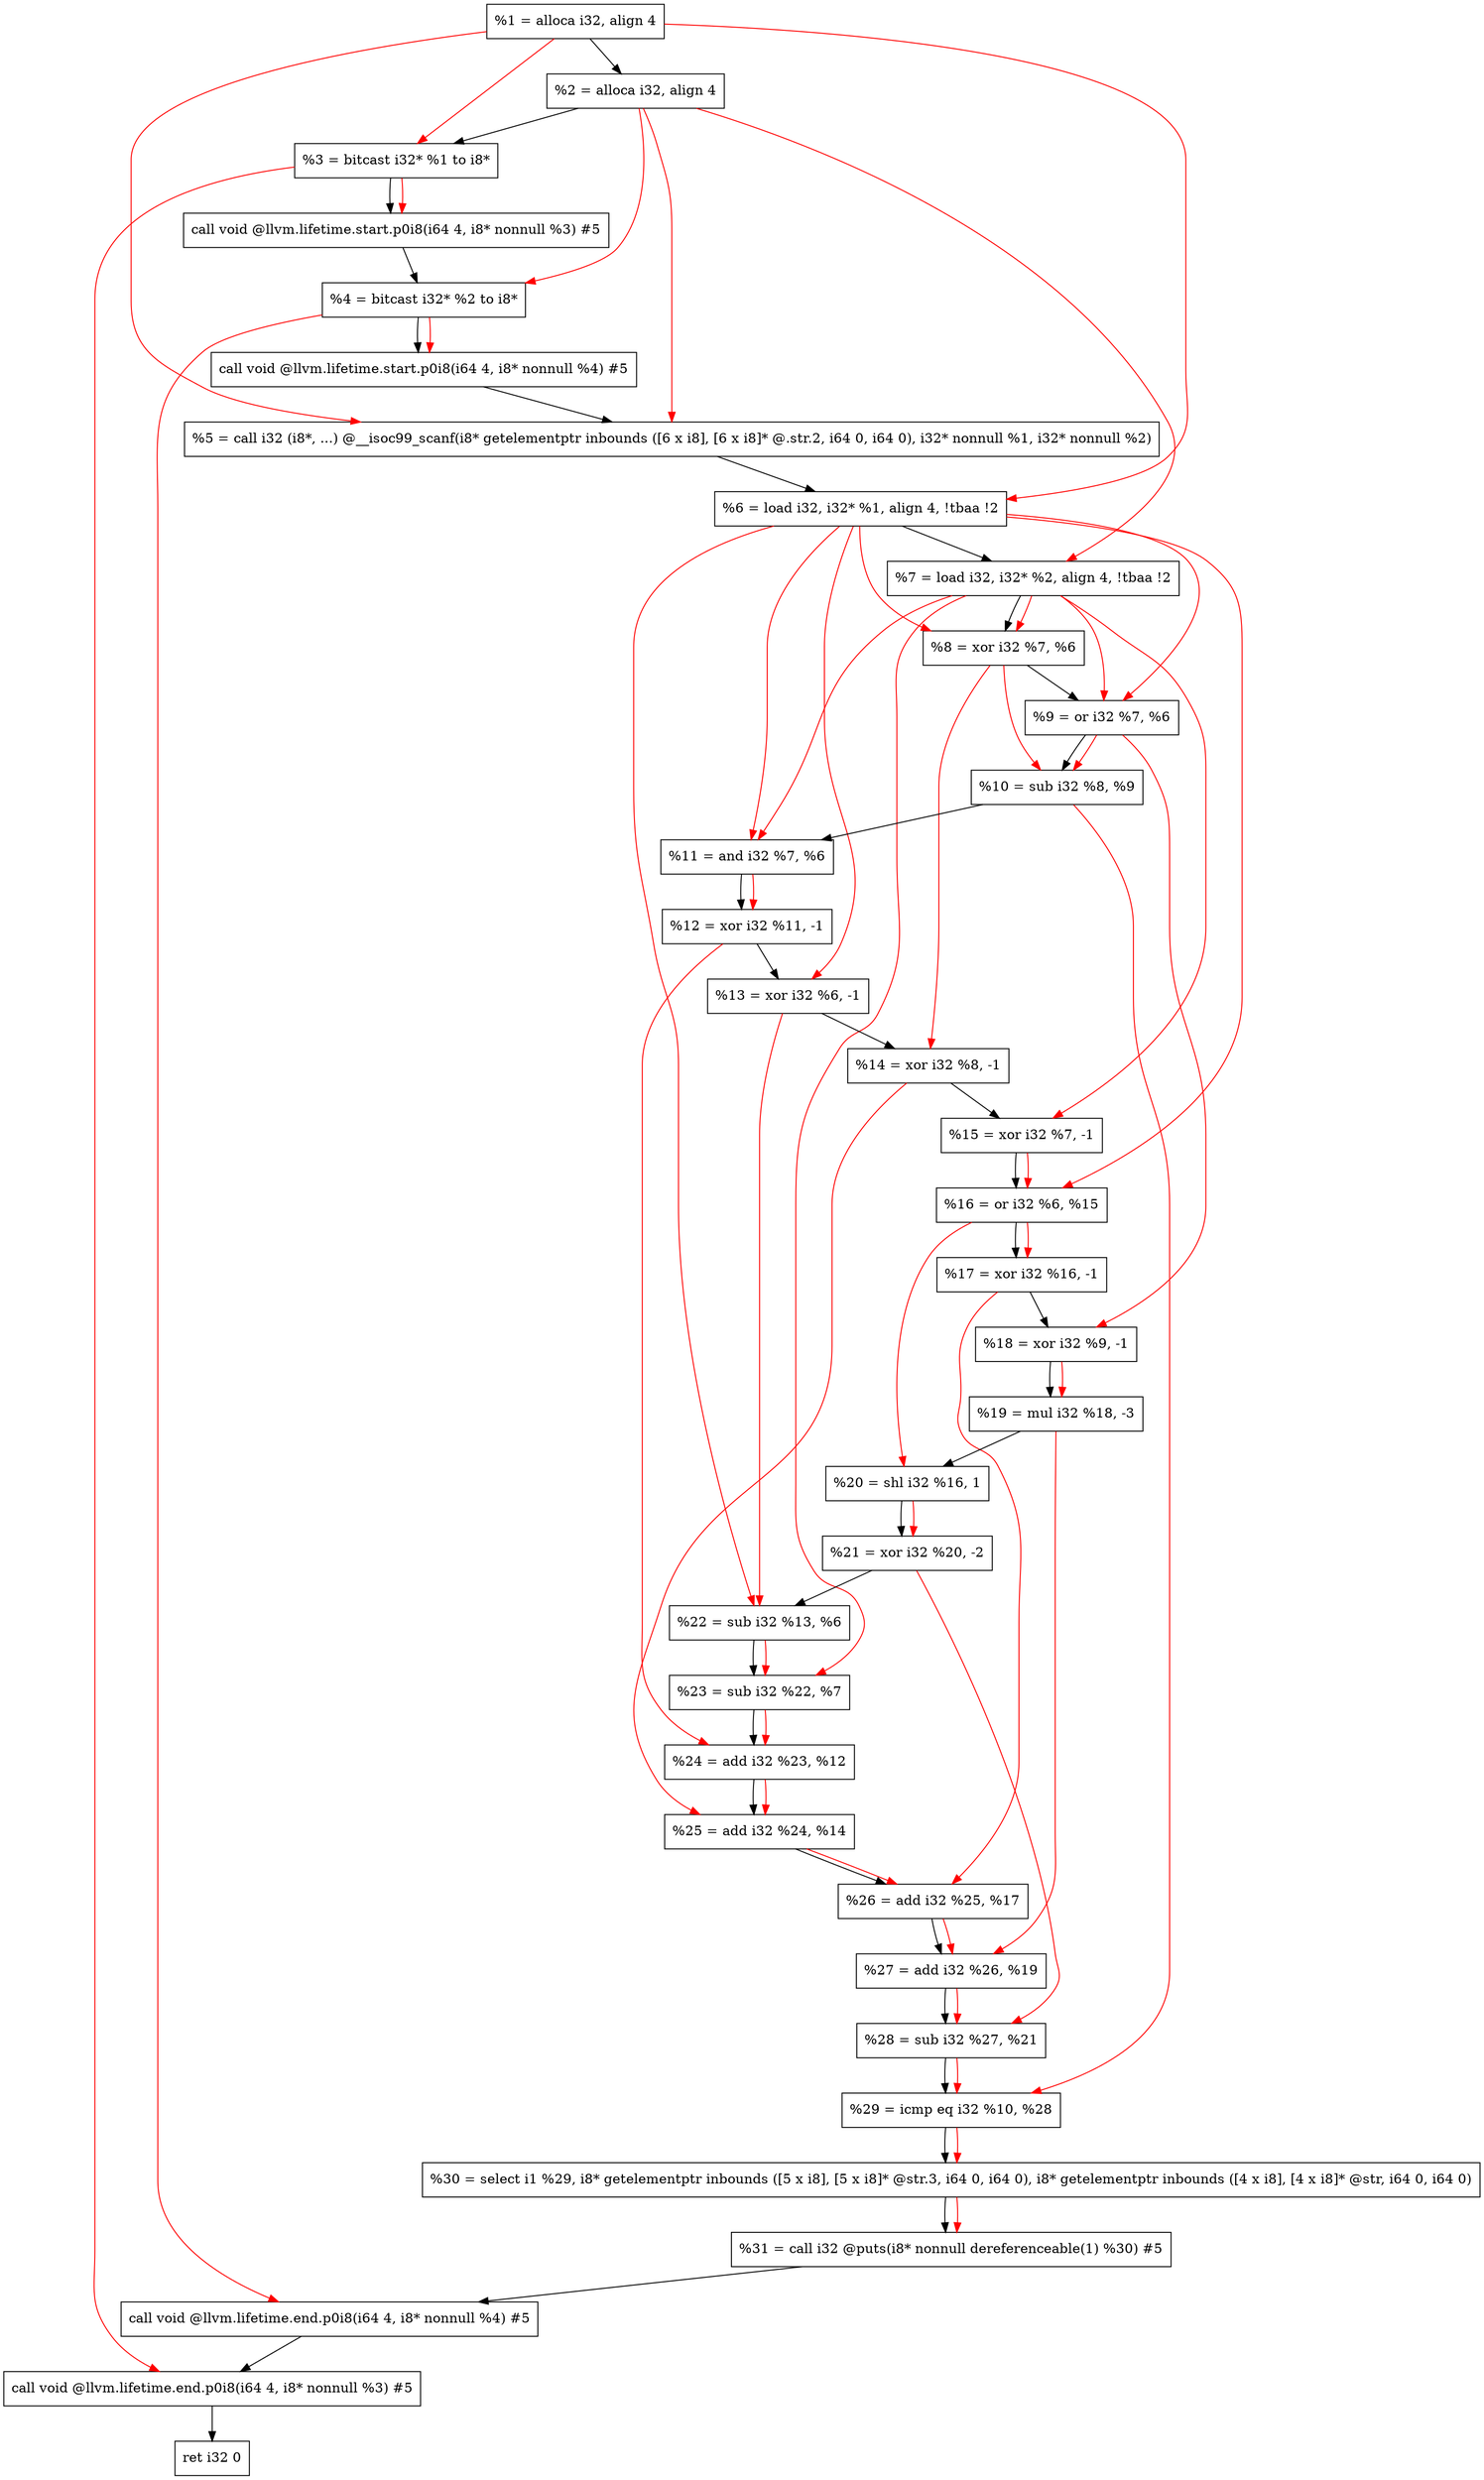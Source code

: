 digraph "DFG for'main' function" {
	Node0x1a3fbb8[shape=record, label="  %1 = alloca i32, align 4"];
	Node0x1a3fc38[shape=record, label="  %2 = alloca i32, align 4"];
	Node0x1a3fcc8[shape=record, label="  %3 = bitcast i32* %1 to i8*"];
	Node0x1a40128[shape=record, label="  call void @llvm.lifetime.start.p0i8(i64 4, i8* nonnull %3) #5"];
	Node0x1a40208[shape=record, label="  %4 = bitcast i32* %2 to i8*"];
	Node0x1a40328[shape=record, label="  call void @llvm.lifetime.start.p0i8(i64 4, i8* nonnull %4) #5"];
	Node0x1a40560[shape=record, label="  %5 = call i32 (i8*, ...) @__isoc99_scanf(i8* getelementptr inbounds ([6 x i8], [6 x i8]* @.str.2, i64 0, i64 0), i32* nonnull %1, i32* nonnull %2)"];
	Node0x1a40618[shape=record, label="  %6 = load i32, i32* %1, align 4, !tbaa !2"];
	Node0x1a41588[shape=record, label="  %7 = load i32, i32* %2, align 4, !tbaa !2"];
	Node0x1a41c10[shape=record, label="  %8 = xor i32 %7, %6"];
	Node0x1a41c80[shape=record, label="  %9 = or i32 %7, %6"];
	Node0x1a41cf0[shape=record, label="  %10 = sub i32 %8, %9"];
	Node0x1a41d60[shape=record, label="  %11 = and i32 %7, %6"];
	Node0x1a41dd0[shape=record, label="  %12 = xor i32 %11, -1"];
	Node0x1a41e40[shape=record, label="  %13 = xor i32 %6, -1"];
	Node0x1a41eb0[shape=record, label="  %14 = xor i32 %8, -1"];
	Node0x1a41f20[shape=record, label="  %15 = xor i32 %7, -1"];
	Node0x1a41f90[shape=record, label="  %16 = or i32 %6, %15"];
	Node0x1a42000[shape=record, label="  %17 = xor i32 %16, -1"];
	Node0x1a42070[shape=record, label="  %18 = xor i32 %9, -1"];
	Node0x1a420e0[shape=record, label="  %19 = mul i32 %18, -3"];
	Node0x1a42150[shape=record, label="  %20 = shl i32 %16, 1"];
	Node0x1a421c0[shape=record, label="  %21 = xor i32 %20, -2"];
	Node0x1a42230[shape=record, label="  %22 = sub i32 %13, %6"];
	Node0x1a422a0[shape=record, label="  %23 = sub i32 %22, %7"];
	Node0x1a42310[shape=record, label="  %24 = add i32 %23, %12"];
	Node0x1a42380[shape=record, label="  %25 = add i32 %24, %14"];
	Node0x1a423f0[shape=record, label="  %26 = add i32 %25, %17"];
	Node0x1a42460[shape=record, label="  %27 = add i32 %26, %19"];
	Node0x1a424d0[shape=record, label="  %28 = sub i32 %27, %21"];
	Node0x1a42540[shape=record, label="  %29 = icmp eq i32 %10, %28"];
	Node0x19e09d8[shape=record, label="  %30 = select i1 %29, i8* getelementptr inbounds ([5 x i8], [5 x i8]* @str.3, i64 0, i64 0), i8* getelementptr inbounds ([4 x i8], [4 x i8]* @str, i64 0, i64 0)"];
	Node0x1a425d0[shape=record, label="  %31 = call i32 @puts(i8* nonnull dereferenceable(1) %30) #5"];
	Node0x1a42828[shape=record, label="  call void @llvm.lifetime.end.p0i8(i64 4, i8* nonnull %4) #5"];
	Node0x1a42988[shape=record, label="  call void @llvm.lifetime.end.p0i8(i64 4, i8* nonnull %3) #5"];
	Node0x1a42a48[shape=record, label="  ret i32 0"];
	Node0x1a3fbb8 -> Node0x1a3fc38;
	Node0x1a3fc38 -> Node0x1a3fcc8;
	Node0x1a3fcc8 -> Node0x1a40128;
	Node0x1a40128 -> Node0x1a40208;
	Node0x1a40208 -> Node0x1a40328;
	Node0x1a40328 -> Node0x1a40560;
	Node0x1a40560 -> Node0x1a40618;
	Node0x1a40618 -> Node0x1a41588;
	Node0x1a41588 -> Node0x1a41c10;
	Node0x1a41c10 -> Node0x1a41c80;
	Node0x1a41c80 -> Node0x1a41cf0;
	Node0x1a41cf0 -> Node0x1a41d60;
	Node0x1a41d60 -> Node0x1a41dd0;
	Node0x1a41dd0 -> Node0x1a41e40;
	Node0x1a41e40 -> Node0x1a41eb0;
	Node0x1a41eb0 -> Node0x1a41f20;
	Node0x1a41f20 -> Node0x1a41f90;
	Node0x1a41f90 -> Node0x1a42000;
	Node0x1a42000 -> Node0x1a42070;
	Node0x1a42070 -> Node0x1a420e0;
	Node0x1a420e0 -> Node0x1a42150;
	Node0x1a42150 -> Node0x1a421c0;
	Node0x1a421c0 -> Node0x1a42230;
	Node0x1a42230 -> Node0x1a422a0;
	Node0x1a422a0 -> Node0x1a42310;
	Node0x1a42310 -> Node0x1a42380;
	Node0x1a42380 -> Node0x1a423f0;
	Node0x1a423f0 -> Node0x1a42460;
	Node0x1a42460 -> Node0x1a424d0;
	Node0x1a424d0 -> Node0x1a42540;
	Node0x1a42540 -> Node0x19e09d8;
	Node0x19e09d8 -> Node0x1a425d0;
	Node0x1a425d0 -> Node0x1a42828;
	Node0x1a42828 -> Node0x1a42988;
	Node0x1a42988 -> Node0x1a42a48;
edge [color=red]
	Node0x1a3fbb8 -> Node0x1a3fcc8;
	Node0x1a3fcc8 -> Node0x1a40128;
	Node0x1a3fc38 -> Node0x1a40208;
	Node0x1a40208 -> Node0x1a40328;
	Node0x1a3fbb8 -> Node0x1a40560;
	Node0x1a3fc38 -> Node0x1a40560;
	Node0x1a3fbb8 -> Node0x1a40618;
	Node0x1a3fc38 -> Node0x1a41588;
	Node0x1a41588 -> Node0x1a41c10;
	Node0x1a40618 -> Node0x1a41c10;
	Node0x1a41588 -> Node0x1a41c80;
	Node0x1a40618 -> Node0x1a41c80;
	Node0x1a41c10 -> Node0x1a41cf0;
	Node0x1a41c80 -> Node0x1a41cf0;
	Node0x1a41588 -> Node0x1a41d60;
	Node0x1a40618 -> Node0x1a41d60;
	Node0x1a41d60 -> Node0x1a41dd0;
	Node0x1a40618 -> Node0x1a41e40;
	Node0x1a41c10 -> Node0x1a41eb0;
	Node0x1a41588 -> Node0x1a41f20;
	Node0x1a40618 -> Node0x1a41f90;
	Node0x1a41f20 -> Node0x1a41f90;
	Node0x1a41f90 -> Node0x1a42000;
	Node0x1a41c80 -> Node0x1a42070;
	Node0x1a42070 -> Node0x1a420e0;
	Node0x1a41f90 -> Node0x1a42150;
	Node0x1a42150 -> Node0x1a421c0;
	Node0x1a41e40 -> Node0x1a42230;
	Node0x1a40618 -> Node0x1a42230;
	Node0x1a42230 -> Node0x1a422a0;
	Node0x1a41588 -> Node0x1a422a0;
	Node0x1a422a0 -> Node0x1a42310;
	Node0x1a41dd0 -> Node0x1a42310;
	Node0x1a42310 -> Node0x1a42380;
	Node0x1a41eb0 -> Node0x1a42380;
	Node0x1a42380 -> Node0x1a423f0;
	Node0x1a42000 -> Node0x1a423f0;
	Node0x1a423f0 -> Node0x1a42460;
	Node0x1a420e0 -> Node0x1a42460;
	Node0x1a42460 -> Node0x1a424d0;
	Node0x1a421c0 -> Node0x1a424d0;
	Node0x1a41cf0 -> Node0x1a42540;
	Node0x1a424d0 -> Node0x1a42540;
	Node0x1a42540 -> Node0x19e09d8;
	Node0x19e09d8 -> Node0x1a425d0;
	Node0x1a40208 -> Node0x1a42828;
	Node0x1a3fcc8 -> Node0x1a42988;
}
